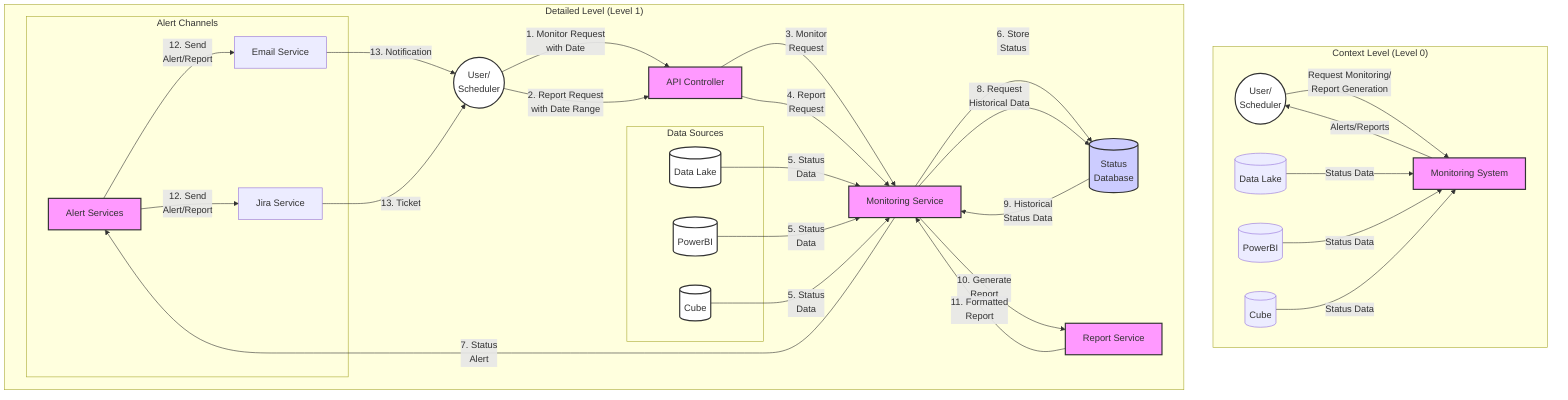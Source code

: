 graph TD
    subgraph "Context Level (Level 0)"
        User((User/\nScheduler)) --> |Request Monitoring/\nReport Generation|MS[Monitoring System]
        DS1[(Data Lake)] --> |Status Data|MS
        DS2[(PowerBI)] --> |Status Data|MS
        DS3[(Cube)] --> |Status Data|MS
        MS --> |Alerts/Reports|User
    end

    subgraph "Detailed Level (Level 1)"
        User2((User/\nScheduler)) --> |1. Monitor Request\nwith Date|Controller[API Controller]
        User2 --> |2. Report Request\nwith Date Range|Controller
        
        Controller --> |3. Monitor\nRequest|MonService[Monitoring Service]
        Controller --> |4. Report\nRequest|MonService
        
        subgraph "Data Sources"
            DL[(Data Lake)]
            PBI[(PowerBI)]
            CB[(Cube)]
        end
        
        DL --> |5. Status\nData|MonService
        PBI --> |5. Status\nData|MonService
        CB --> |5. Status\nData|MonService
        
        MonService --> |6. Store\nStatus|DB[(Status\nDatabase)]
        
        MonService --> |7. Status\nAlert|AlertServ[Alert Services]
        
        MonService --> |8. Request\nHistorical Data|DB
        DB --> |9. Historical\nStatus Data|MonService
        
        MonService --> |10. Generate\nReport|RepServ[Report Service]
        RepServ --> |11. Formatted\nReport|MonService
        
        subgraph "Alert Channels"
            AlertServ --> |12. Send\nAlert/Report|Email[Email Service]
            AlertServ --> |12. Send\nAlert/Report|Jira[Jira Service]
        end
        
        Email --> |13. Notification|User2
        Jira --> |13. Ticket|User2
    end

    classDef system fill:#f9f,stroke:#333,stroke-width:2px
    classDef external fill:#fff,stroke:#333,stroke-width:2px
    classDef storage fill:#ccf,stroke:#333,stroke-width:2px
    
    class MS,MonService,Controller,AlertServ,RepServ system
    class User,User2,DL,PBI,CB external
    class DB storage